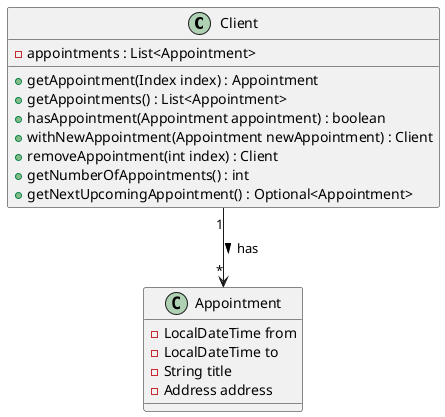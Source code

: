 @startuml
' un comment the lines below to set icons to `+` and `-` instead
'skinparam classAttributeIconSize 0
'skinparam usecaseAttributeIconSize 0

class Client {
    - appointments : List<Appointment>

    + getAppointment(Index index) : Appointment
    + getAppointments() : List<Appointment>
    + hasAppointment(Appointment appointment) : boolean
    + withNewAppointment(Appointment newAppointment) : Client
    + removeAppointment(int index) : Client
    + getNumberOfAppointments() : int
    + getNextUpcomingAppointment() : Optional<Appointment>
}

class Appointment {
    - LocalDateTime from
    - LocalDateTime to
    - String title
    - Address address
}


Client "1" --> "*" Appointment : has >
@enduml
